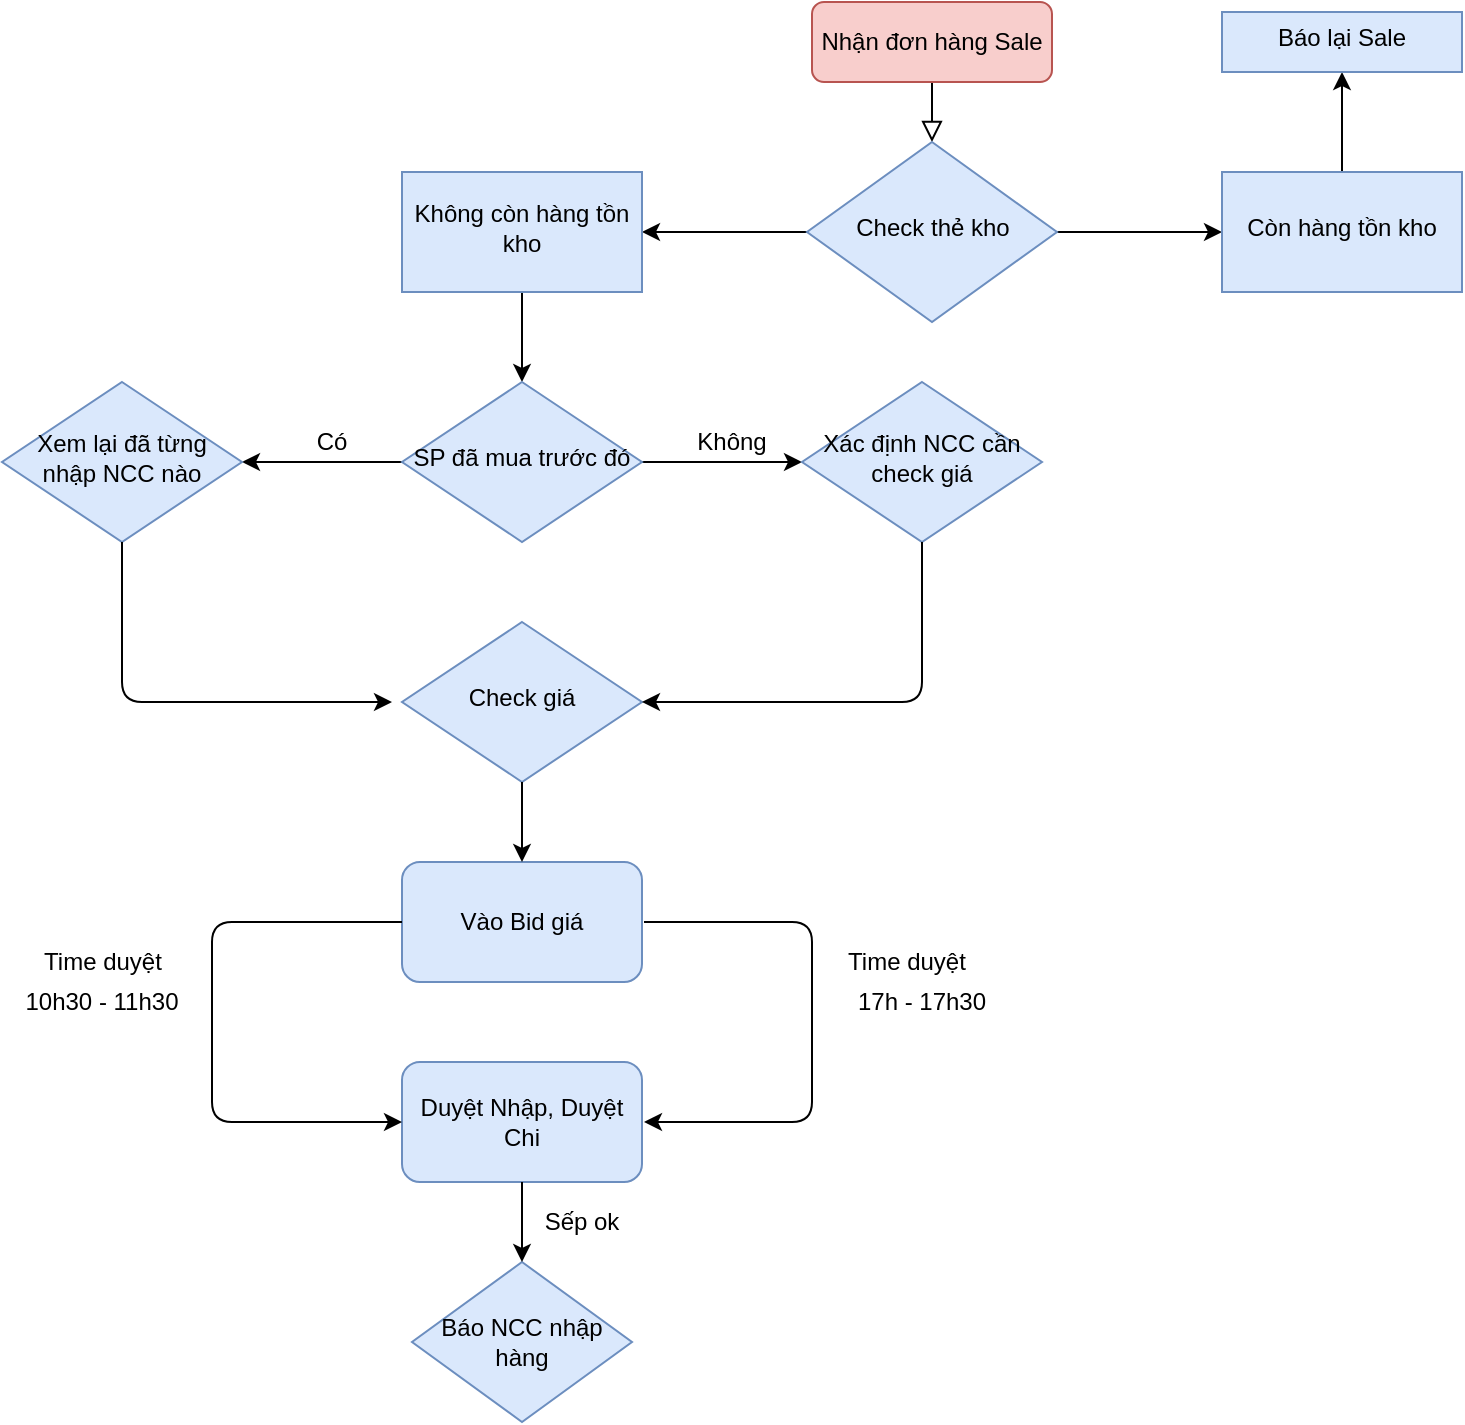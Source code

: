 <mxfile version="14.6.1" type="github">
  <diagram id="C5RBs43oDa-KdzZeNtuy" name="Page-1">
    <mxGraphModel dx="2147" dy="516" grid="1" gridSize="10" guides="1" tooltips="1" connect="1" arrows="1" fold="1" page="1" pageScale="1" pageWidth="827" pageHeight="1169" math="0" shadow="0">
      <root>
        <mxCell id="WIyWlLk6GJQsqaUBKTNV-0" />
        <mxCell id="WIyWlLk6GJQsqaUBKTNV-1" parent="WIyWlLk6GJQsqaUBKTNV-0" />
        <mxCell id="WIyWlLk6GJQsqaUBKTNV-2" value="" style="rounded=0;html=1;jettySize=auto;orthogonalLoop=1;fontSize=11;endArrow=block;endFill=0;endSize=8;strokeWidth=1;shadow=0;labelBackgroundColor=none;edgeStyle=orthogonalEdgeStyle;" parent="WIyWlLk6GJQsqaUBKTNV-1" source="WIyWlLk6GJQsqaUBKTNV-3" target="WIyWlLk6GJQsqaUBKTNV-6" edge="1">
          <mxGeometry relative="1" as="geometry" />
        </mxCell>
        <mxCell id="WIyWlLk6GJQsqaUBKTNV-3" value="Nhận đơn hàng Sale" style="rounded=1;whiteSpace=wrap;html=1;fontSize=12;glass=0;strokeWidth=1;shadow=0;fillColor=#f8cecc;strokeColor=#b85450;" parent="WIyWlLk6GJQsqaUBKTNV-1" vertex="1">
          <mxGeometry x="160" y="10" width="120" height="40" as="geometry" />
        </mxCell>
        <mxCell id="X6HuN95wONWi_erXb1ap-1" value="" style="edgeStyle=orthogonalEdgeStyle;rounded=0;orthogonalLoop=1;jettySize=auto;html=1;" edge="1" parent="WIyWlLk6GJQsqaUBKTNV-1" source="WIyWlLk6GJQsqaUBKTNV-6" target="X6HuN95wONWi_erXb1ap-0">
          <mxGeometry relative="1" as="geometry" />
        </mxCell>
        <mxCell id="X6HuN95wONWi_erXb1ap-5" value="" style="edgeStyle=orthogonalEdgeStyle;rounded=0;orthogonalLoop=1;jettySize=auto;html=1;" edge="1" parent="WIyWlLk6GJQsqaUBKTNV-1" source="WIyWlLk6GJQsqaUBKTNV-6" target="X6HuN95wONWi_erXb1ap-4">
          <mxGeometry relative="1" as="geometry" />
        </mxCell>
        <mxCell id="WIyWlLk6GJQsqaUBKTNV-6" value="Check thẻ kho" style="rhombus;whiteSpace=wrap;html=1;shadow=0;fontFamily=Helvetica;fontSize=12;align=center;strokeWidth=1;spacing=6;spacingTop=-4;fillColor=#dae8fc;strokeColor=#6c8ebf;" parent="WIyWlLk6GJQsqaUBKTNV-1" vertex="1">
          <mxGeometry x="157.5" y="80" width="125" height="90" as="geometry" />
        </mxCell>
        <mxCell id="WIyWlLk6GJQsqaUBKTNV-10" value="Check giá" style="rhombus;whiteSpace=wrap;html=1;shadow=0;fontFamily=Helvetica;fontSize=12;align=center;strokeWidth=1;spacing=6;spacingTop=-4;fillColor=#dae8fc;strokeColor=#6c8ebf;" parent="WIyWlLk6GJQsqaUBKTNV-1" vertex="1">
          <mxGeometry x="-45" y="320" width="120" height="80" as="geometry" />
        </mxCell>
        <mxCell id="X6HuN95wONWi_erXb1ap-9" value="" style="edgeStyle=orthogonalEdgeStyle;rounded=0;orthogonalLoop=1;jettySize=auto;html=1;" edge="1" parent="WIyWlLk6GJQsqaUBKTNV-1" source="X6HuN95wONWi_erXb1ap-0" target="X6HuN95wONWi_erXb1ap-8">
          <mxGeometry relative="1" as="geometry" />
        </mxCell>
        <mxCell id="X6HuN95wONWi_erXb1ap-0" value="Còn hàng tồn kho" style="whiteSpace=wrap;html=1;shadow=0;strokeColor=#6c8ebf;strokeWidth=1;fillColor=#dae8fc;spacing=6;spacingTop=-4;" vertex="1" parent="WIyWlLk6GJQsqaUBKTNV-1">
          <mxGeometry x="365" y="95" width="120" height="60" as="geometry" />
        </mxCell>
        <mxCell id="X6HuN95wONWi_erXb1ap-7" value="" style="edgeStyle=orthogonalEdgeStyle;rounded=0;orthogonalLoop=1;jettySize=auto;html=1;" edge="1" parent="WIyWlLk6GJQsqaUBKTNV-1" source="X6HuN95wONWi_erXb1ap-4" target="X6HuN95wONWi_erXb1ap-6">
          <mxGeometry relative="1" as="geometry" />
        </mxCell>
        <mxCell id="X6HuN95wONWi_erXb1ap-4" value="Không còn hàng tồn kho" style="whiteSpace=wrap;html=1;shadow=0;strokeColor=#6c8ebf;strokeWidth=1;fillColor=#dae8fc;spacing=6;spacingTop=-4;" vertex="1" parent="WIyWlLk6GJQsqaUBKTNV-1">
          <mxGeometry x="-45" y="95" width="120" height="60" as="geometry" />
        </mxCell>
        <mxCell id="X6HuN95wONWi_erXb1ap-11" value="" style="edgeStyle=orthogonalEdgeStyle;rounded=0;orthogonalLoop=1;jettySize=auto;html=1;" edge="1" parent="WIyWlLk6GJQsqaUBKTNV-1" source="X6HuN95wONWi_erXb1ap-6" target="X6HuN95wONWi_erXb1ap-10">
          <mxGeometry relative="1" as="geometry" />
        </mxCell>
        <mxCell id="X6HuN95wONWi_erXb1ap-13" value="" style="edgeStyle=orthogonalEdgeStyle;rounded=0;orthogonalLoop=1;jettySize=auto;html=1;" edge="1" parent="WIyWlLk6GJQsqaUBKTNV-1" source="X6HuN95wONWi_erXb1ap-6" target="X6HuN95wONWi_erXb1ap-12">
          <mxGeometry relative="1" as="geometry" />
        </mxCell>
        <mxCell id="X6HuN95wONWi_erXb1ap-6" value="SP đã mua trước đó" style="rhombus;whiteSpace=wrap;html=1;shadow=0;strokeColor=#6c8ebf;strokeWidth=1;fillColor=#dae8fc;spacing=6;spacingTop=-4;" vertex="1" parent="WIyWlLk6GJQsqaUBKTNV-1">
          <mxGeometry x="-45" y="200" width="120" height="80" as="geometry" />
        </mxCell>
        <mxCell id="X6HuN95wONWi_erXb1ap-8" value="Báo lại Sale" style="whiteSpace=wrap;html=1;shadow=0;strokeColor=#6c8ebf;strokeWidth=1;fillColor=#dae8fc;spacing=6;spacingTop=-4;" vertex="1" parent="WIyWlLk6GJQsqaUBKTNV-1">
          <mxGeometry x="365" y="15" width="120" height="30" as="geometry" />
        </mxCell>
        <mxCell id="X6HuN95wONWi_erXb1ap-10" value="Xác định NCC cần check giá" style="rhombus;whiteSpace=wrap;html=1;shadow=0;strokeColor=#6c8ebf;strokeWidth=1;fillColor=#dae8fc;spacing=6;spacingTop=-4;" vertex="1" parent="WIyWlLk6GJQsqaUBKTNV-1">
          <mxGeometry x="155" y="200" width="120" height="80" as="geometry" />
        </mxCell>
        <mxCell id="X6HuN95wONWi_erXb1ap-12" value="Xem lại đã từng nhập NCC nào" style="rhombus;whiteSpace=wrap;html=1;shadow=0;strokeColor=#6c8ebf;strokeWidth=1;fillColor=#dae8fc;spacing=6;spacingTop=-4;" vertex="1" parent="WIyWlLk6GJQsqaUBKTNV-1">
          <mxGeometry x="-245" y="200" width="120" height="80" as="geometry" />
        </mxCell>
        <mxCell id="X6HuN95wONWi_erXb1ap-14" value="Có" style="text;html=1;strokeColor=none;fillColor=none;align=center;verticalAlign=middle;whiteSpace=wrap;rounded=0;" vertex="1" parent="WIyWlLk6GJQsqaUBKTNV-1">
          <mxGeometry x="-100" y="220" width="40" height="20" as="geometry" />
        </mxCell>
        <mxCell id="X6HuN95wONWi_erXb1ap-15" value="Không" style="text;html=1;strokeColor=none;fillColor=none;align=center;verticalAlign=middle;whiteSpace=wrap;rounded=0;" vertex="1" parent="WIyWlLk6GJQsqaUBKTNV-1">
          <mxGeometry x="100" y="220" width="40" height="20" as="geometry" />
        </mxCell>
        <mxCell id="X6HuN95wONWi_erXb1ap-19" value="" style="endArrow=classic;html=1;exitX=0.5;exitY=1;exitDx=0;exitDy=0;" edge="1" parent="WIyWlLk6GJQsqaUBKTNV-1" source="X6HuN95wONWi_erXb1ap-10">
          <mxGeometry width="50" height="50" relative="1" as="geometry">
            <mxPoint x="175" y="430" as="sourcePoint" />
            <mxPoint x="75" y="360" as="targetPoint" />
            <Array as="points">
              <mxPoint x="215" y="360" />
            </Array>
          </mxGeometry>
        </mxCell>
        <mxCell id="X6HuN95wONWi_erXb1ap-21" value="" style="endArrow=classic;html=1;exitX=0.5;exitY=1;exitDx=0;exitDy=0;" edge="1" parent="WIyWlLk6GJQsqaUBKTNV-1" source="X6HuN95wONWi_erXb1ap-12">
          <mxGeometry width="50" height="50" relative="1" as="geometry">
            <mxPoint x="-190" y="360" as="sourcePoint" />
            <mxPoint x="-50" y="360" as="targetPoint" />
            <Array as="points">
              <mxPoint x="-185" y="360" />
            </Array>
          </mxGeometry>
        </mxCell>
        <mxCell id="X6HuN95wONWi_erXb1ap-22" value="Vào Bid giá" style="rounded=1;whiteSpace=wrap;html=1;fillColor=#dae8fc;strokeColor=#6c8ebf;" vertex="1" parent="WIyWlLk6GJQsqaUBKTNV-1">
          <mxGeometry x="-45" y="440" width="120" height="60" as="geometry" />
        </mxCell>
        <mxCell id="X6HuN95wONWi_erXb1ap-23" value="Duyệt Nhập, Duyệt Chi" style="rounded=1;whiteSpace=wrap;html=1;fillColor=#dae8fc;strokeColor=#6c8ebf;" vertex="1" parent="WIyWlLk6GJQsqaUBKTNV-1">
          <mxGeometry x="-45" y="540" width="120" height="60" as="geometry" />
        </mxCell>
        <mxCell id="X6HuN95wONWi_erXb1ap-24" value="" style="endArrow=classic;html=1;entryX=0;entryY=0.5;entryDx=0;entryDy=0;exitX=0;exitY=0.5;exitDx=0;exitDy=0;" edge="1" parent="WIyWlLk6GJQsqaUBKTNV-1" source="X6HuN95wONWi_erXb1ap-22" target="X6HuN95wONWi_erXb1ap-23">
          <mxGeometry width="50" height="50" relative="1" as="geometry">
            <mxPoint x="-140" y="390" as="sourcePoint" />
            <mxPoint x="40" y="440" as="targetPoint" />
            <Array as="points">
              <mxPoint x="-140" y="470" />
              <mxPoint x="-140" y="520" />
              <mxPoint x="-140" y="570" />
            </Array>
          </mxGeometry>
        </mxCell>
        <mxCell id="X6HuN95wONWi_erXb1ap-25" value="" style="endArrow=classic;html=1;" edge="1" parent="WIyWlLk6GJQsqaUBKTNV-1">
          <mxGeometry width="50" height="50" relative="1" as="geometry">
            <mxPoint x="76" y="470" as="sourcePoint" />
            <mxPoint x="76" y="570" as="targetPoint" />
            <Array as="points">
              <mxPoint x="160" y="470" />
              <mxPoint x="160" y="570" />
            </Array>
          </mxGeometry>
        </mxCell>
        <mxCell id="X6HuN95wONWi_erXb1ap-26" value="" style="endArrow=classic;html=1;exitX=0.5;exitY=1;exitDx=0;exitDy=0;entryX=0.5;entryY=0;entryDx=0;entryDy=0;" edge="1" parent="WIyWlLk6GJQsqaUBKTNV-1" source="WIyWlLk6GJQsqaUBKTNV-10" target="X6HuN95wONWi_erXb1ap-22">
          <mxGeometry width="50" height="50" relative="1" as="geometry">
            <mxPoint x="-10" y="490" as="sourcePoint" />
            <mxPoint x="40" y="440" as="targetPoint" />
          </mxGeometry>
        </mxCell>
        <mxCell id="X6HuN95wONWi_erXb1ap-27" value="10h30 - 11h30" style="text;html=1;strokeColor=none;fillColor=none;align=center;verticalAlign=middle;whiteSpace=wrap;rounded=0;" vertex="1" parent="WIyWlLk6GJQsqaUBKTNV-1">
          <mxGeometry x="-245" y="500" width="100" height="20" as="geometry" />
        </mxCell>
        <mxCell id="X6HuN95wONWi_erXb1ap-28" value="17h - 17h30" style="text;html=1;strokeColor=none;fillColor=none;align=center;verticalAlign=middle;whiteSpace=wrap;rounded=0;" vertex="1" parent="WIyWlLk6GJQsqaUBKTNV-1">
          <mxGeometry x="170" y="500" width="90" height="20" as="geometry" />
        </mxCell>
        <mxCell id="X6HuN95wONWi_erXb1ap-29" value="Time duyệt" style="text;html=1;strokeColor=none;fillColor=none;align=center;verticalAlign=middle;whiteSpace=wrap;rounded=0;" vertex="1" parent="WIyWlLk6GJQsqaUBKTNV-1">
          <mxGeometry x="-232.5" y="480" width="75" height="20" as="geometry" />
        </mxCell>
        <mxCell id="X6HuN95wONWi_erXb1ap-30" value="Time duyệt" style="text;html=1;strokeColor=none;fillColor=none;align=center;verticalAlign=middle;whiteSpace=wrap;rounded=0;" vertex="1" parent="WIyWlLk6GJQsqaUBKTNV-1">
          <mxGeometry x="170" y="480" width="75" height="20" as="geometry" />
        </mxCell>
        <mxCell id="X6HuN95wONWi_erXb1ap-31" value="Báo NCC nhập hàng" style="rhombus;whiteSpace=wrap;html=1;fillColor=#dae8fc;strokeColor=#6c8ebf;" vertex="1" parent="WIyWlLk6GJQsqaUBKTNV-1">
          <mxGeometry x="-40" y="640" width="110" height="80" as="geometry" />
        </mxCell>
        <mxCell id="X6HuN95wONWi_erXb1ap-32" value="" style="endArrow=classic;html=1;exitX=0.5;exitY=1;exitDx=0;exitDy=0;entryX=0.5;entryY=0;entryDx=0;entryDy=0;" edge="1" parent="WIyWlLk6GJQsqaUBKTNV-1" source="X6HuN95wONWi_erXb1ap-23" target="X6HuN95wONWi_erXb1ap-31">
          <mxGeometry width="50" height="50" relative="1" as="geometry">
            <mxPoint x="60" y="650" as="sourcePoint" />
            <mxPoint x="110" y="600" as="targetPoint" />
          </mxGeometry>
        </mxCell>
        <mxCell id="X6HuN95wONWi_erXb1ap-33" value="Sếp ok" style="text;html=1;strokeColor=none;fillColor=none;align=center;verticalAlign=middle;whiteSpace=wrap;rounded=0;" vertex="1" parent="WIyWlLk6GJQsqaUBKTNV-1">
          <mxGeometry x="10" y="610" width="70" height="20" as="geometry" />
        </mxCell>
      </root>
    </mxGraphModel>
  </diagram>
</mxfile>
